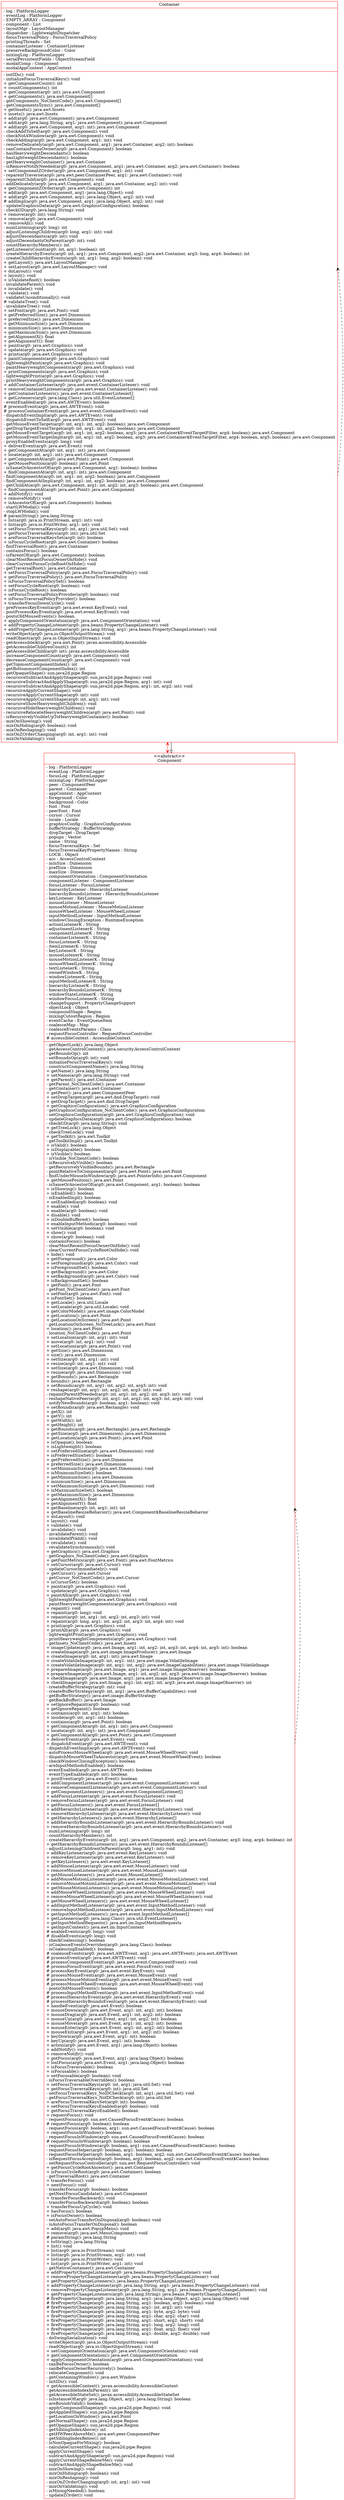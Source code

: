 digraph ILoveThisProject{
rankdir=BT;
Component [
 shape="record",
 color="red"
 label="{\<\<abstract\>\>\n
Component | - log : PlatformLogger\l- eventLog : PlatformLogger\l- focusLog : PlatformLogger\l- mixingLog : PlatformLogger\l- peer : ComponentPeer\l- parent : Container\l- appContext : AppContext\l- foreground : Color\l- background : Color\l- font : Font\l- peerFont : Font\l- cursor : Cursor\l- locale : Locale\l- graphicsConfig : GraphicsConfiguration\l- bufferStrategy : BufferStrategy\l- dropTarget : DropTarget\l- popups : Vector\l- name : String\l- focusTraversalKeys : Set\l- focusTraversalKeyPropertyNames : String\l- LOCK : Object\l- acc : AccessControlContext\l- minSize : Dimension\l- prefSize : Dimension\l- maxSize : Dimension\l- componentOrientation : ComponentOrientation\l- componentListener : ComponentListener\l- focusListener : FocusListener\l- hierarchyListener : HierarchyListener\l- hierarchyBoundsListener : HierarchyBoundsListener\l- keyListener : KeyListener\l- mouseListener : MouseListener\l- mouseMotionListener : MouseMotionListener\l- mouseWheelListener : MouseWheelListener\l- inputMethodListener : InputMethodListener\l- windowClosingException : RuntimeException\l- actionListenerK : String\l- adjustmentListenerK : String\l- componentListenerK : String\l- containerListenerK : String\l- focusListenerK : String\l- itemListenerK : String\l- keyListenerK : String\l- mouseListenerK : String\l- mouseMotionListenerK : String\l- mouseWheelListenerK : String\l- textListenerK : String\l- ownedWindowK : String\l- windowListenerK : String\l- inputMethodListenerK : String\l- hierarchyListenerK : String\l- hierarchyBoundsListenerK : String\l- windowStateListenerK : String\l- windowFocusListenerK : String\l- changeSupport : PropertyChangeSupport\l- objectLock : Object\l- compoundShape : Region\l- mixingCutoutRegion : Region\l- eventCache : EventQueueItem\l- coalesceMap : Map\l- coalesceEventsParams : Class\l- requestFocusController : RequestFocusController\l# accessibleContext : AccessibleContext\l|- getObjectLock(): java.lang.Object\l
- getAccessControlContext(): java.security.AccessControlContext\l
- getBoundsOp(): int\l
- setBoundsOp(arg0: int): void\l
- initializeFocusTraversalKeys(): void\l
- constructComponentName(): java.lang.String\l
+ getName(): java.lang.String\l
+ setName(arg0: java.lang.String): void\l
+ getParent(): java.awt.Container\l
- getParent_NoClientCode(): java.awt.Container\l
- getContainer(): java.awt.Container\l
+ getPeer(): java.awt.peer.ComponentPeer\l
+ setDropTarget(arg0: java.awt.dnd.DropTarget): void\l
+ getDropTarget(): java.awt.dnd.DropTarget\l
+ getGraphicsConfiguration(): java.awt.GraphicsConfiguration\l
- getGraphicsConfiguration_NoClientCode(): java.awt.GraphicsConfiguration\l
- setGraphicsConfiguration(arg0: java.awt.GraphicsConfiguration): void\l
- updateGraphicsData(arg0: java.awt.GraphicsConfiguration): boolean\l
- checkGD(arg0: java.lang.String): void\l
+ getTreeLock(): java.lang.Object\l
- checkTreeLock(): void\l
+ getToolkit(): java.awt.Toolkit\l
- getToolkitImpl(): java.awt.Toolkit\l
+ isValid(): boolean\l
+ isDisplayable(): boolean\l
+ isVisible(): boolean\l
- isVisible_NoClientCode(): boolean\l
- isRecursivelyVisible(): boolean\l
- getRecursivelyVisibleBounds(): java.awt.Rectangle\l
- pointRelativeToComponent(arg0: java.awt.Point): java.awt.Point\l
- findUnderMouseInWindow(arg0: java.awt.PointerInfo): java.awt.Component\l
+ getMousePosition(): java.awt.Point\l
- isSameOrAncestorOf(arg0: java.awt.Component, arg1: boolean): boolean\l
+ isShowing(): boolean\l
+ isEnabled(): boolean\l
- isEnabledImpl(): boolean\l
+ setEnabled(arg0: boolean): void\l
+ enable(): void\l
+ enable(arg0: boolean): void\l
+ disable(): void\l
+ isDoubleBuffered(): boolean\l
+ enableInputMethods(arg0: boolean): void\l
+ setVisible(arg0: boolean): void\l
+ show(): void\l
+ show(arg0: boolean): void\l
- containsFocus(): boolean\l
- clearMostRecentFocusOwnerOnHide(): void\l
- clearCurrentFocusCycleRootOnHide(): void\l
+ hide(): void\l
+ getForeground(): java.awt.Color\l
+ setForeground(arg0: java.awt.Color): void\l
+ isForegroundSet(): boolean\l
+ getBackground(): java.awt.Color\l
+ setBackground(arg0: java.awt.Color): void\l
+ isBackgroundSet(): boolean\l
+ getFont(): java.awt.Font\l
- getFont_NoClientCode(): java.awt.Font\l
+ setFont(arg0: java.awt.Font): void\l
+ isFontSet(): boolean\l
+ getLocale(): java.util.Locale\l
+ setLocale(arg0: java.util.Locale): void\l
+ getColorModel(): java.awt.image.ColorModel\l
+ getLocation(): java.awt.Point\l
+ getLocationOnScreen(): java.awt.Point\l
- getLocationOnScreen_NoTreeLock(): java.awt.Point\l
+ location(): java.awt.Point\l
- location_NoClientCode(): java.awt.Point\l
+ setLocation(arg0: int, arg1: int): void\l
+ move(arg0: int, arg1: int): void\l
+ setLocation(arg0: java.awt.Point): void\l
+ getSize(): java.awt.Dimension\l
+ size(): java.awt.Dimension\l
+ setSize(arg0: int, arg1: int): void\l
+ resize(arg0: int, arg1: int): void\l
+ setSize(arg0: java.awt.Dimension): void\l
+ resize(arg0: java.awt.Dimension): void\l
+ getBounds(): java.awt.Rectangle\l
+ bounds(): java.awt.Rectangle\l
+ setBounds(arg0: int, arg1: int, arg2: int, arg3: int): void\l
+ reshape(arg0: int, arg1: int, arg2: int, arg3: int): void\l
- repaintParentIfNeeded(arg0: int, arg1: int, arg2: int, arg3: int): void\l
- reshapeNativePeer(arg0: int, arg1: int, arg2: int, arg3: int, arg4: int): void\l
- notifyNewBounds(arg0: boolean, arg1: boolean): void\l
+ setBounds(arg0: java.awt.Rectangle): void\l
+ getX(): int\l
+ getY(): int\l
+ getWidth(): int\l
+ getHeight(): int\l
+ getBounds(arg0: java.awt.Rectangle): java.awt.Rectangle\l
+ getSize(arg0: java.awt.Dimension): java.awt.Dimension\l
+ getLocation(arg0: java.awt.Point): java.awt.Point\l
+ isOpaque(): boolean\l
+ isLightweight(): boolean\l
+ setPreferredSize(arg0: java.awt.Dimension): void\l
+ isPreferredSizeSet(): boolean\l
+ getPreferredSize(): java.awt.Dimension\l
+ preferredSize(): java.awt.Dimension\l
+ setMinimumSize(arg0: java.awt.Dimension): void\l
+ isMinimumSizeSet(): boolean\l
+ getMinimumSize(): java.awt.Dimension\l
+ minimumSize(): java.awt.Dimension\l
+ setMaximumSize(arg0: java.awt.Dimension): void\l
+ isMaximumSizeSet(): boolean\l
+ getMaximumSize(): java.awt.Dimension\l
+ getAlignmentX(): float\l
+ getAlignmentY(): float\l
+ getBaseline(arg0: int, arg1: int): int\l
+ getBaselineResizeBehavior(): java.awt.Component$BaselineResizeBehavior\l
+ doLayout(): void\l
+ layout(): void\l
+ validate(): void\l
+ invalidate(): void\l
- invalidateParent(): void\l
- invalidateIfValid(): void\l
+ revalidate(): void\l
- revalidateSynchronously(): void\l
+ getGraphics(): java.awt.Graphics\l
- getGraphics_NoClientCode(): java.awt.Graphics\l
+ getFontMetrics(arg0: java.awt.Font): java.awt.FontMetrics\l
+ setCursor(arg0: java.awt.Cursor): void\l
- updateCursorImmediately(): void\l
+ getCursor(): java.awt.Cursor\l
- getCursor_NoClientCode(): java.awt.Cursor\l
+ isCursorSet(): boolean\l
+ paint(arg0: java.awt.Graphics): void\l
+ update(arg0: java.awt.Graphics): void\l
+ paintAll(arg0: java.awt.Graphics): void\l
- lightweightPaint(arg0: java.awt.Graphics): void\l
- paintHeavyweightComponents(arg0: java.awt.Graphics): void\l
+ repaint(): void\l
+ repaint(arg0: long): void\l
+ repaint(arg0: int, arg1: int, arg2: int, arg3: int): void\l
+ repaint(arg0: long, arg1: int, arg2: int, arg3: int, arg4: int): void\l
+ print(arg0: java.awt.Graphics): void\l
+ printAll(arg0: java.awt.Graphics): void\l
- lightweightPrint(arg0: java.awt.Graphics): void\l
- printHeavyweightComponents(arg0: java.awt.Graphics): void\l
- getInsets_NoClientCode(): java.awt.Insets\l
+ imageUpdate(arg0: java.awt.Image, arg1: int, arg2: int, arg3: int, arg4: int, arg5: int): boolean\l
+ createImage(arg0: java.awt.image.ImageProducer): java.awt.Image\l
+ createImage(arg0: int, arg1: int): java.awt.Image\l
+ createVolatileImage(arg0: int, arg1: int): java.awt.image.VolatileImage\l
+ createVolatileImage(arg0: int, arg1: int, arg2: java.awt.ImageCapabilities): java.awt.image.VolatileImage\l
+ prepareImage(arg0: java.awt.Image, arg1: java.awt.image.ImageObserver): boolean\l
+ prepareImage(arg0: java.awt.Image, arg1: int, arg2: int, arg3: java.awt.image.ImageObserver): boolean\l
+ checkImage(arg0: java.awt.Image, arg1: java.awt.image.ImageObserver): int\l
+ checkImage(arg0: java.awt.Image, arg1: int, arg2: int, arg3: java.awt.image.ImageObserver): int\l
- createBufferStrategy(arg0: int): void\l
- createBufferStrategy(arg0: int, arg1: java.awt.BufferCapabilities): void\l
- getBufferStrategy(): java.awt.image.BufferStrategy\l
- getBackBuffer(): java.awt.Image\l
+ setIgnoreRepaint(arg0: boolean): void\l
+ getIgnoreRepaint(): boolean\l
+ contains(arg0: int, arg1: int): boolean\l
+ inside(arg0: int, arg1: int): boolean\l
+ contains(arg0: java.awt.Point): boolean\l
+ getComponentAt(arg0: int, arg1: int): java.awt.Component\l
+ locate(arg0: int, arg1: int): java.awt.Component\l
+ getComponentAt(arg0: java.awt.Point): java.awt.Component\l
+ deliverEvent(arg0: java.awt.Event): void\l
+ dispatchEvent(arg0: java.awt.AWTEvent): void\l
- dispatchEventImpl(arg0: java.awt.AWTEvent): void\l
- autoProcessMouseWheel(arg0: java.awt.event.MouseWheelEvent): void\l
- dispatchMouseWheelToAncestor(arg0: java.awt.event.MouseWheelEvent): boolean\l
- checkWindowClosingException(): boolean\l
- areInputMethodsEnabled(): boolean\l
- eventEnabled(arg0: java.awt.AWTEvent): boolean\l
- eventTypeEnabled(arg0: int): boolean\l
+ postEvent(arg0: java.awt.Event): boolean\l
+ addComponentListener(arg0: java.awt.event.ComponentListener): void\l
+ removeComponentListener(arg0: java.awt.event.ComponentListener): void\l
+ getComponentListeners(): java.awt.event.ComponentListener[]\l
+ addFocusListener(arg0: java.awt.event.FocusListener): void\l
+ removeFocusListener(arg0: java.awt.event.FocusListener): void\l
+ getFocusListeners(): java.awt.event.FocusListener[]\l
+ addHierarchyListener(arg0: java.awt.event.HierarchyListener): void\l
+ removeHierarchyListener(arg0: java.awt.event.HierarchyListener): void\l
+ getHierarchyListeners(): java.awt.event.HierarchyListener[]\l
+ addHierarchyBoundsListener(arg0: java.awt.event.HierarchyBoundsListener): void\l
+ removeHierarchyBoundsListener(arg0: java.awt.event.HierarchyBoundsListener): void\l
- numListening(arg0: long): int\l
- countHierarchyMembers(): int\l
- createHierarchyEvents(arg0: int, arg1: java.awt.Component, arg2: java.awt.Container, arg3: long, arg4: boolean): int\l
+ getHierarchyBoundsListeners(): java.awt.event.HierarchyBoundsListener[]\l
- adjustListeningChildrenOnParent(arg0: long, arg1: int): void\l
+ addKeyListener(arg0: java.awt.event.KeyListener): void\l
+ removeKeyListener(arg0: java.awt.event.KeyListener): void\l
+ getKeyListeners(): java.awt.event.KeyListener[]\l
+ addMouseListener(arg0: java.awt.event.MouseListener): void\l
+ removeMouseListener(arg0: java.awt.event.MouseListener): void\l
+ getMouseListeners(): java.awt.event.MouseListener[]\l
+ addMouseMotionListener(arg0: java.awt.event.MouseMotionListener): void\l
+ removeMouseMotionListener(arg0: java.awt.event.MouseMotionListener): void\l
+ getMouseMotionListeners(): java.awt.event.MouseMotionListener[]\l
+ addMouseWheelListener(arg0: java.awt.event.MouseWheelListener): void\l
+ removeMouseWheelListener(arg0: java.awt.event.MouseWheelListener): void\l
+ getMouseWheelListeners(): java.awt.event.MouseWheelListener[]\l
+ addInputMethodListener(arg0: java.awt.event.InputMethodListener): void\l
+ removeInputMethodListener(arg0: java.awt.event.InputMethodListener): void\l
+ getInputMethodListeners(): java.awt.event.InputMethodListener[]\l
+ getListeners(arg0: java.lang.Class): java.util.EventListener[]\l
+ getInputMethodRequests(): java.awt.im.InputMethodRequests\l
+ getInputContext(): java.awt.im.InputContext\l
# enableEvents(arg0: long): void\l
# disableEvents(arg0: long): void\l
- checkCoalescing(): boolean\l
- isCoalesceEventsOverriden(arg0: java.lang.Class): boolean\l
- isCoalescingEnabled(): boolean\l
# coalesceEvents(arg0: java.awt.AWTEvent, arg1: java.awt.AWTEvent): java.awt.AWTEvent\l
# processEvent(arg0: java.awt.AWTEvent): void\l
# processComponentEvent(arg0: java.awt.event.ComponentEvent): void\l
# processFocusEvent(arg0: java.awt.event.FocusEvent): void\l
# processKeyEvent(arg0: java.awt.event.KeyEvent): void\l
# processMouseEvent(arg0: java.awt.event.MouseEvent): void\l
# processMouseMotionEvent(arg0: java.awt.event.MouseEvent): void\l
# processMouseWheelEvent(arg0: java.awt.event.MouseWheelEvent): void\l
- postsOldMouseEvents(): boolean\l
# processInputMethodEvent(arg0: java.awt.event.InputMethodEvent): void\l
# processHierarchyEvent(arg0: java.awt.event.HierarchyEvent): void\l
# processHierarchyBoundsEvent(arg0: java.awt.event.HierarchyEvent): void\l
+ handleEvent(arg0: java.awt.Event): boolean\l
+ mouseDown(arg0: java.awt.Event, arg1: int, arg2: int): boolean\l
+ mouseDrag(arg0: java.awt.Event, arg1: int, arg2: int): boolean\l
+ mouseUp(arg0: java.awt.Event, arg1: int, arg2: int): boolean\l
+ mouseMove(arg0: java.awt.Event, arg1: int, arg2: int): boolean\l
+ mouseEnter(arg0: java.awt.Event, arg1: int, arg2: int): boolean\l
+ mouseExit(arg0: java.awt.Event, arg1: int, arg2: int): boolean\l
+ keyDown(arg0: java.awt.Event, arg1: int): boolean\l
+ keyUp(arg0: java.awt.Event, arg1: int): boolean\l
+ action(arg0: java.awt.Event, arg1: java.lang.Object): boolean\l
+ addNotify(): void\l
+ removeNotify(): void\l
+ gotFocus(arg0: java.awt.Event, arg1: java.lang.Object): boolean\l
+ lostFocus(arg0: java.awt.Event, arg1: java.lang.Object): boolean\l
+ isFocusTraversable(): boolean\l
+ isFocusable(): boolean\l
+ setFocusable(arg0: boolean): void\l
- isFocusTraversableOverridden(): boolean\l
+ setFocusTraversalKeys(arg0: int, arg1: java.util.Set): void\l
+ getFocusTraversalKeys(arg0: int): java.util.Set\l
- setFocusTraversalKeys_NoIDCheck(arg0: int, arg1: java.util.Set): void\l
- getFocusTraversalKeys_NoIDCheck(arg0: int): java.util.Set\l
+ areFocusTraversalKeysSet(arg0: int): boolean\l
+ setFocusTraversalKeysEnabled(arg0: boolean): void\l
+ getFocusTraversalKeysEnabled(): boolean\l
+ requestFocus(): void\l
- requestFocus(arg0: sun.awt.CausedFocusEvent$Cause): boolean\l
# requestFocus(arg0: boolean): boolean\l
- requestFocus(arg0: boolean, arg1: sun.awt.CausedFocusEvent$Cause): boolean\l
+ requestFocusInWindow(): boolean\l
- requestFocusInWindow(arg0: sun.awt.CausedFocusEvent$Cause): boolean\l
# requestFocusInWindow(arg0: boolean): boolean\l
- requestFocusInWindow(arg0: boolean, arg1: sun.awt.CausedFocusEvent$Cause): boolean\l
- requestFocusHelper(arg0: boolean, arg1: boolean): boolean\l
- requestFocusHelper(arg0: boolean, arg1: boolean, arg2: sun.awt.CausedFocusEvent$Cause): boolean\l
- isRequestFocusAccepted(arg0: boolean, arg1: boolean, arg2: sun.awt.CausedFocusEvent$Cause): boolean\l
- setRequestFocusController(arg0: sun.awt.RequestFocusController): void\l
+ getFocusCycleRootAncestor(): java.awt.Container\l
+ isFocusCycleRoot(arg0: java.awt.Container): boolean\l
- getTraversalRoot(): java.awt.Container\l
+ transferFocus(): void\l
+ nextFocus(): void\l
- transferFocus(arg0: boolean): boolean\l
- getNextFocusCandidate(): java.awt.Component\l
+ transferFocusBackward(): void\l
- transferFocusBackward(arg0: boolean): boolean\l
+ transferFocusUpCycle(): void\l
+ hasFocus(): boolean\l
+ isFocusOwner(): boolean\l
- setAutoFocusTransferOnDisposal(arg0: boolean): void\l
- isAutoFocusTransferOnDisposal(): boolean\l
+ add(arg0: java.awt.PopupMenu): void\l
+ remove(arg0: java.awt.MenuComponent): void\l
# paramString(): java.lang.String\l
+ toString(): java.lang.String\l
+ list(): void\l
+ list(arg0: java.io.PrintStream): void\l
+ list(arg0: java.io.PrintStream, arg1: int): void\l
+ list(arg0: java.io.PrintWriter): void\l
+ list(arg0: java.io.PrintWriter, arg1: int): void\l
- getNativeContainer(): java.awt.Container\l
+ addPropertyChangeListener(arg0: java.beans.PropertyChangeListener): void\l
+ removePropertyChangeListener(arg0: java.beans.PropertyChangeListener): void\l
+ getPropertyChangeListeners(): java.beans.PropertyChangeListener[]\l
+ addPropertyChangeListener(arg0: java.lang.String, arg1: java.beans.PropertyChangeListener): void\l
+ removePropertyChangeListener(arg0: java.lang.String, arg1: java.beans.PropertyChangeListener): void\l
+ getPropertyChangeListeners(arg0: java.lang.String): java.beans.PropertyChangeListener[]\l
# firePropertyChange(arg0: java.lang.String, arg1: java.lang.Object, arg2: java.lang.Object): void\l
# firePropertyChange(arg0: java.lang.String, arg1: boolean, arg2: boolean): void\l
# firePropertyChange(arg0: java.lang.String, arg1: int, arg2: int): void\l
+ firePropertyChange(arg0: java.lang.String, arg1: byte, arg2: byte): void\l
+ firePropertyChange(arg0: java.lang.String, arg1: char, arg2: char): void\l
+ firePropertyChange(arg0: java.lang.String, arg1: short, arg2: short): void\l
+ firePropertyChange(arg0: java.lang.String, arg1: long, arg2: long): void\l
+ firePropertyChange(arg0: java.lang.String, arg1: float, arg2: float): void\l
+ firePropertyChange(arg0: java.lang.String, arg1: double, arg2: double): void\l
- doSwingSerialization(): void\l
- writeObject(arg0: java.io.ObjectOutputStream): void\l
- readObject(arg0: java.io.ObjectInputStream): void\l
+ setComponentOrientation(arg0: java.awt.ComponentOrientation): void\l
+ getComponentOrientation(): java.awt.ComponentOrientation\l
+ applyComponentOrientation(arg0: java.awt.ComponentOrientation): void\l
- canBeFocusOwner(): boolean\l
- canBeFocusOwnerRecursively(): boolean\l
- relocateComponent(): void\l
- getContainingWindow(): java.awt.Window\l
- initIDs(): void\l
+ getAccessibleContext(): javax.accessibility.AccessibleContext\l
- getAccessibleIndexInParent(): int\l
- getAccessibleStateSet(): javax.accessibility.AccessibleStateSet\l
- isInstanceOf(arg0: java.lang.Object, arg1: java.lang.String): boolean\l
- areBoundsValid(): boolean\l
- applyCompoundShape(arg0: sun.java2d.pipe.Region): void\l
- getAppliedShape(): sun.java2d.pipe.Region\l
- getLocationOnWindow(): java.awt.Point\l
- getNormalShape(): sun.java2d.pipe.Region\l
- getOpaqueShape(): sun.java2d.pipe.Region\l
- getSiblingIndexAbove(): int\l
- getHWPeerAboveMe(): java.awt.peer.ComponentPeer\l
- getSiblingIndexBelow(): int\l
- isNonOpaqueForMixing(): boolean\l
- calculateCurrentShape(): sun.java2d.pipe.Region\l
- applyCurrentShape(): void\l
- subtractAndApplyShape(arg0: sun.java2d.pipe.Region): void\l
- applyCurrentShapeBelowMe(): void\l
- subtractAndApplyShapeBelowMe(): void\l
- mixOnShowing(): void\l
- mixOnHiding(arg0: boolean): void\l
- mixOnReshaping(): void\l
- mixOnZOrderChanging(arg0: int, arg1: int): void\l
- mixOnValidating(): void\l
- isMixingNeeded(): boolean\l
- updateZOrder(): void\l
}" 
];
Container [
 shape="record",
 color="red"
 label="{Container | - log : PlatformLogger\l- eventLog : PlatformLogger\l- EMPTY_ARRAY : Component\l- component : List\l- layoutMgr : LayoutManager\l- dispatcher : LightweightDispatcher\l- focusTraversalPolicy : FocusTraversalPolicy\l- printingThreads : Set\l- containerListener : ContainerListener\l- preserveBackgroundColor : Color\l- mixingLog : PlatformLogger\l- serialPersistentFields : ObjectStreamField\l- modalComp : Component\l- modalAppContext : AppContext\l|- initIDs(): void\l
- initializeFocusTraversalKeys(): void\l
+ getComponentCount(): int\l
+ countComponents(): int\l
+ getComponent(arg0: int): java.awt.Component\l
+ getComponents(): java.awt.Component[]\l
- getComponents_NoClientCode(): java.awt.Component[]\l
- getComponentsSync(): java.awt.Component[]\l
+ getInsets(): java.awt.Insets\l
+ insets(): java.awt.Insets\l
+ add(arg0: java.awt.Component): java.awt.Component\l
+ add(arg0: java.lang.String, arg1: java.awt.Component): java.awt.Component\l
+ add(arg0: java.awt.Component, arg1: int): java.awt.Component\l
- checkAddToSelf(arg0: java.awt.Component): void\l
- checkNotAWindow(arg0: java.awt.Component): void\l
- checkAdding(arg0: java.awt.Component, arg1: int): void\l
- removeDelicately(arg0: java.awt.Component, arg1: java.awt.Container, arg2: int): boolean\l
- canContainFocusOwner(arg0: java.awt.Component): boolean\l
- hasHeavyweightDescendants(): boolean\l
- hasLightweightDescendants(): boolean\l
- getHeavyweightContainer(): java.awt.Container\l
- isRemoveNotifyNeeded(arg0: java.awt.Component, arg1: java.awt.Container, arg2: java.awt.Container): boolean\l
+ setComponentZOrder(arg0: java.awt.Component, arg1: int): void\l
- reparentTraverse(arg0: java.awt.peer.ContainerPeer, arg1: java.awt.Container): void\l
- reparentChild(arg0: java.awt.Component): void\l
- addDelicately(arg0: java.awt.Component, arg1: java.awt.Container, arg2: int): void\l
+ getComponentZOrder(arg0: java.awt.Component): int\l
+ add(arg0: java.awt.Component, arg1: java.lang.Object): void\l
+ add(arg0: java.awt.Component, arg1: java.lang.Object, arg2: int): void\l
# addImpl(arg0: java.awt.Component, arg1: java.lang.Object, arg2: int): void\l
- updateGraphicsData(arg0: java.awt.GraphicsConfiguration): boolean\l
- checkGD(arg0: java.lang.String): void\l
+ remove(arg0: int): void\l
+ remove(arg0: java.awt.Component): void\l
+ removeAll(): void\l
- numListening(arg0: long): int\l
- adjustListeningChildren(arg0: long, arg1: int): void\l
- adjustDescendants(arg0: int): void\l
- adjustDecendantsOnParent(arg0: int): void\l
- countHierarchyMembers(): int\l
- getListenersCount(arg0: int, arg1: boolean): int\l
- createHierarchyEvents(arg0: int, arg1: java.awt.Component, arg2: java.awt.Container, arg3: long, arg4: boolean): int\l
- createChildHierarchyEvents(arg0: int, arg1: long, arg2: boolean): void\l
+ getLayout(): java.awt.LayoutManager\l
+ setLayout(arg0: java.awt.LayoutManager): void\l
+ doLayout(): void\l
+ layout(): void\l
+ isValidateRoot(): boolean\l
- invalidateParent(): void\l
+ invalidate(): void\l
+ validate(): void\l
- validateUnconditionally(): void\l
# validateTree(): void\l
- invalidateTree(): void\l
+ setFont(arg0: java.awt.Font): void\l
+ getPreferredSize(): java.awt.Dimension\l
+ preferredSize(): java.awt.Dimension\l
+ getMinimumSize(): java.awt.Dimension\l
+ minimumSize(): java.awt.Dimension\l
+ getMaximumSize(): java.awt.Dimension\l
+ getAlignmentX(): float\l
+ getAlignmentY(): float\l
+ paint(arg0: java.awt.Graphics): void\l
+ update(arg0: java.awt.Graphics): void\l
+ print(arg0: java.awt.Graphics): void\l
+ paintComponents(arg0: java.awt.Graphics): void\l
- lightweightPaint(arg0: java.awt.Graphics): void\l
- paintHeavyweightComponents(arg0: java.awt.Graphics): void\l
+ printComponents(arg0: java.awt.Graphics): void\l
- lightweightPrint(arg0: java.awt.Graphics): void\l
- printHeavyweightComponents(arg0: java.awt.Graphics): void\l
+ addContainerListener(arg0: java.awt.event.ContainerListener): void\l
+ removeContainerListener(arg0: java.awt.event.ContainerListener): void\l
+ getContainerListeners(): java.awt.event.ContainerListener[]\l
+ getListeners(arg0: java.lang.Class): java.util.EventListener[]\l
- eventEnabled(arg0: java.awt.AWTEvent): boolean\l
# processEvent(arg0: java.awt.AWTEvent): void\l
# processContainerEvent(arg0: java.awt.event.ContainerEvent): void\l
- dispatchEventImpl(arg0: java.awt.AWTEvent): void\l
- dispatchEventToSelf(arg0: java.awt.AWTEvent): void\l
- getMouseEventTarget(arg0: int, arg1: int, arg2: boolean): java.awt.Component\l
- getDropTargetEventTarget(arg0: int, arg1: int, arg2: boolean): java.awt.Component\l
- getMouseEventTarget(arg0: int, arg1: int, arg2: boolean, arg3: java.awt.Container$EventTargetFilter, arg4: boolean): java.awt.Component\l
- getMouseEventTargetImpl(arg0: int, arg1: int, arg2: boolean, arg3: java.awt.Container$EventTargetFilter, arg4: boolean, arg5: boolean): java.awt.Component\l
- proxyEnableEvents(arg0: long): void\l
+ deliverEvent(arg0: java.awt.Event): void\l
+ getComponentAt(arg0: int, arg1: int): java.awt.Component\l
+ locate(arg0: int, arg1: int): java.awt.Component\l
+ getComponentAt(arg0: java.awt.Point): java.awt.Component\l
+ getMousePosition(arg0: boolean): java.awt.Point\l
- isSameOrAncestorOf(arg0: java.awt.Component, arg1: boolean): boolean\l
+ findComponentAt(arg0: int, arg1: int): java.awt.Component\l
- findComponentAt(arg0: int, arg1: int, arg2: boolean): java.awt.Component\l
- findComponentAtImpl(arg0: int, arg1: int, arg2: boolean): java.awt.Component\l
- getChildAt(arg0: java.awt.Component, arg1: int, arg2: int, arg3: boolean): java.awt.Component\l
+ findComponentAt(arg0: java.awt.Point): java.awt.Component\l
+ addNotify(): void\l
+ removeNotify(): void\l
+ isAncestorOf(arg0: java.awt.Component): boolean\l
- startLWModal(): void\l
- stopLWModal(): void\l
# paramString(): java.lang.String\l
+ list(arg0: java.io.PrintStream, arg1: int): void\l
+ list(arg0: java.io.PrintWriter, arg1: int): void\l
+ setFocusTraversalKeys(arg0: int, arg1: java.util.Set): void\l
+ getFocusTraversalKeys(arg0: int): java.util.Set\l
+ areFocusTraversalKeysSet(arg0: int): boolean\l
+ isFocusCycleRoot(arg0: java.awt.Container): boolean\l
- findTraversalRoot(): java.awt.Container\l
- containsFocus(): boolean\l
- isParentOf(arg0: java.awt.Component): boolean\l
- clearMostRecentFocusOwnerOnHide(): void\l
- clearCurrentFocusCycleRootOnHide(): void\l
- getTraversalRoot(): java.awt.Container\l
+ setFocusTraversalPolicy(arg0: java.awt.FocusTraversalPolicy): void\l
+ getFocusTraversalPolicy(): java.awt.FocusTraversalPolicy\l
+ isFocusTraversalPolicySet(): boolean\l
+ setFocusCycleRoot(arg0: boolean): void\l
+ isFocusCycleRoot(): boolean\l
+ setFocusTraversalPolicyProvider(arg0: boolean): void\l
+ isFocusTraversalPolicyProvider(): boolean\l
+ transferFocusDownCycle(): void\l
- preProcessKeyEvent(arg0: java.awt.event.KeyEvent): void\l
- postProcessKeyEvent(arg0: java.awt.event.KeyEvent): void\l
- postsOldMouseEvents(): boolean\l
+ applyComponentOrientation(arg0: java.awt.ComponentOrientation): void\l
+ addPropertyChangeListener(arg0: java.beans.PropertyChangeListener): void\l
+ addPropertyChangeListener(arg0: java.lang.String, arg1: java.beans.PropertyChangeListener): void\l
- writeObject(arg0: java.io.ObjectOutputStream): void\l
- readObject(arg0: java.io.ObjectInputStream): void\l
- getAccessibleAt(arg0: java.awt.Point): javax.accessibility.Accessible\l
- getAccessibleChildrenCount(): int\l
- getAccessibleChild(arg0: int): javax.accessibility.Accessible\l
- increaseComponentCount(arg0: java.awt.Component): void\l
- decreaseComponentCount(arg0: java.awt.Component): void\l
- getTopmostComponentIndex(): int\l
- getBottommostComponentIndex(): int\l
- getOpaqueShape(): sun.java2d.pipe.Region\l
- recursiveSubtractAndApplyShape(arg0: sun.java2d.pipe.Region): void\l
- recursiveSubtractAndApplyShape(arg0: sun.java2d.pipe.Region, arg1: int): void\l
- recursiveSubtractAndApplyShape(arg0: sun.java2d.pipe.Region, arg1: int, arg2: int): void\l
- recursiveApplyCurrentShape(): void\l
- recursiveApplyCurrentShape(arg0: int): void\l
- recursiveApplyCurrentShape(arg0: int, arg1: int): void\l
- recursiveShowHeavyweightChildren(): void\l
- recursiveHideHeavyweightChildren(): void\l
- recursiveRelocateHeavyweightChildren(arg0: java.awt.Point): void\l
- isRecursivelyVisibleUpToHeavyweightContainer(): boolean\l
- mixOnShowing(): void\l
- mixOnHiding(arg0: boolean): void\l
- mixOnReshaping(): void\l
- mixOnZOrderChanging(arg0: int, arg1: int): void\l
- mixOnValidating(): void\l
}" 
];
Component -> Container [arrowhead="vee", style="solid", dir = "both", arrowtail = "vee", taillabel = "", color = "red"];

Component -> Component [arrowhead="vee", style="dashed", taillabel = "", color = ""];

Container -> Container [arrowhead="vee", style="dashed", taillabel = "", color = ""];

Container -> Component [arrowhead="onormal", style="solid", taillabel = "", color = ""];

}